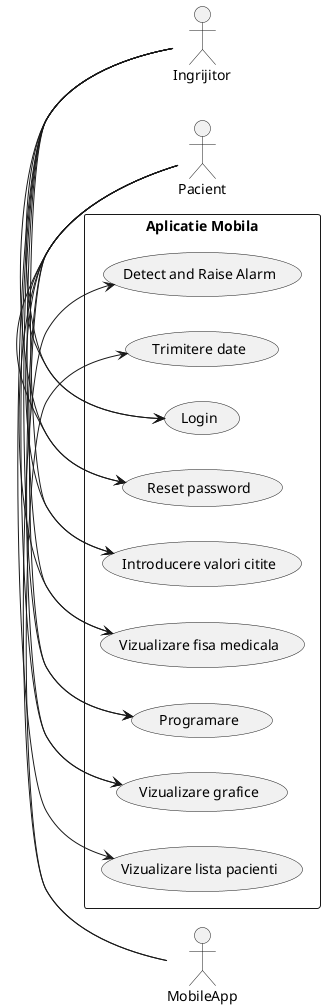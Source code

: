 @startuml MobileAppUCs

left to right direction

actor "MobileApp" as MobileApp
actor "Pacient" as Pacient
actor "Ingrijitor" as Ingrijitor

rectangle "Aplicatie Mobila" {
    MobileApp -> (Detect and Raise Alarm)
    MobileApp -> (Trimitere date)

    Pacient -left-> (Login)
    Pacient -left-> (Reset password)
    Pacient -left-> (Introducere valori citite)
    Pacient -left-> (Vizualizare fisa medicala)
    Pacient -left-> (Programare)
    Pacient -left-> (Vizualizare grafice)

    Ingrijitor -right-> (Login)
    Ingrijitor -right-> (Reset password)
    Ingrijitor -right-> (Vizualizare lista pacienti)
    Ingrijitor -right-> (Introducere valori citite)
    Ingrijitor -right-> (Vizualizare fisa medicala)
    Ingrijitor -right-> (Programare)
    Ingrijitor -right-> (Vizualizare grafice)

}

@enduml